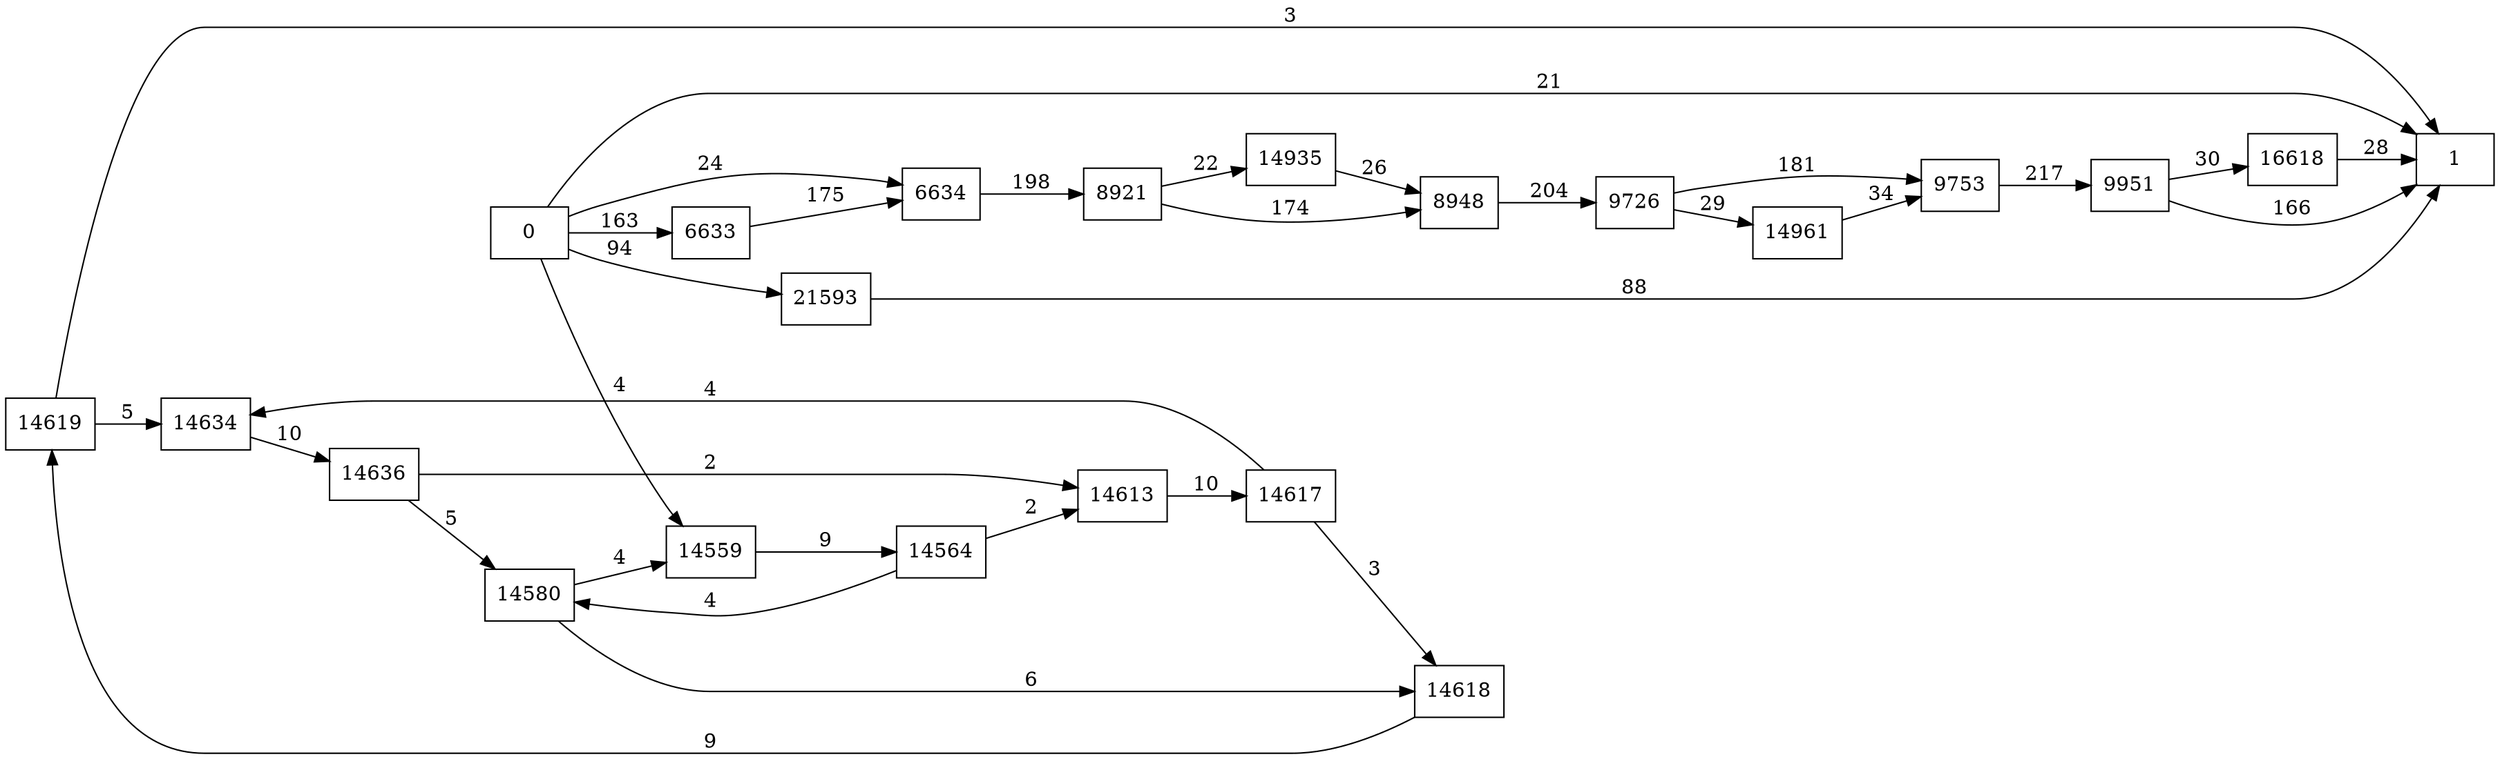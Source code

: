 digraph {
	graph [rankdir=LR]
	node [shape=rectangle]
	6633 -> 6634 [label=175]
	6634 -> 8921 [label=198]
	8921 -> 8948 [label=174]
	8921 -> 14935 [label=22]
	8948 -> 9726 [label=204]
	9726 -> 9753 [label=181]
	9726 -> 14961 [label=29]
	9753 -> 9951 [label=217]
	9951 -> 1 [label=166]
	9951 -> 16618 [label=30]
	14559 -> 14564 [label=9]
	14564 -> 14580 [label=4]
	14564 -> 14613 [label=2]
	14580 -> 14559 [label=4]
	14580 -> 14618 [label=6]
	14613 -> 14617 [label=10]
	14617 -> 14618 [label=3]
	14617 -> 14634 [label=4]
	14618 -> 14619 [label=9]
	14619 -> 14634 [label=5]
	14619 -> 1 [label=3]
	14634 -> 14636 [label=10]
	14636 -> 14613 [label=2]
	14636 -> 14580 [label=5]
	14935 -> 8948 [label=26]
	14961 -> 9753 [label=34]
	16618 -> 1 [label=28]
	21593 -> 1 [label=88]
	0 -> 6634 [label=24]
	0 -> 1 [label=21]
	0 -> 6633 [label=163]
	0 -> 14559 [label=4]
	0 -> 21593 [label=94]
}
